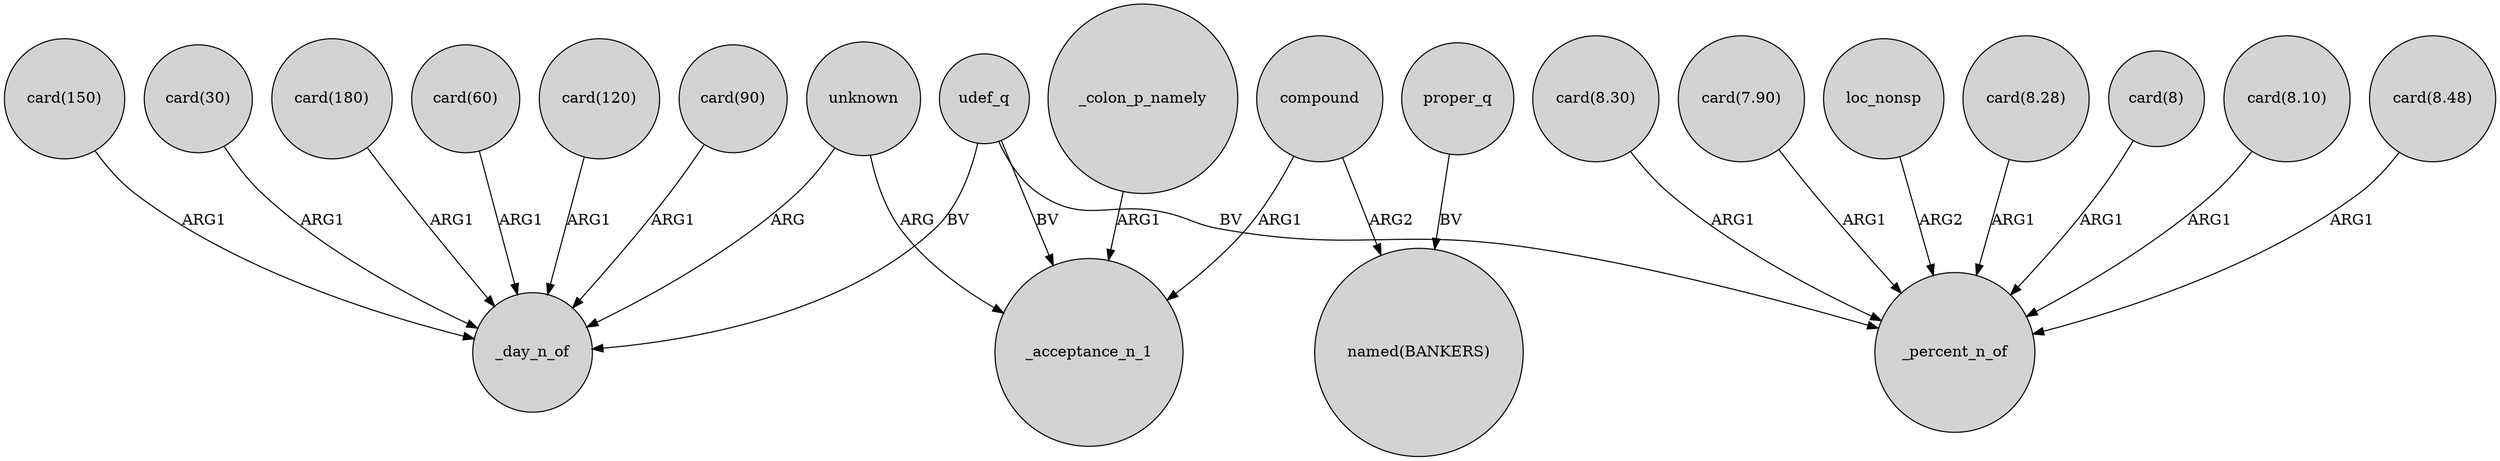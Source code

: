 digraph {
	node [shape=circle style=filled]
	"card(180)" -> _day_n_of [label=ARG1]
	unknown -> _day_n_of [label=ARG]
	compound -> _acceptance_n_1 [label=ARG1]
	proper_q -> "named(BANKERS)" [label=BV]
	"card(8.48)" -> _percent_n_of [label=ARG1]
	"card(60)" -> _day_n_of [label=ARG1]
	udef_q -> _day_n_of [label=BV]
	"card(8.30)" -> _percent_n_of [label=ARG1]
	_colon_p_namely -> _acceptance_n_1 [label=ARG1]
	"card(120)" -> _day_n_of [label=ARG1]
	"card(7.90)" -> _percent_n_of [label=ARG1]
	loc_nonsp -> _percent_n_of [label=ARG2]
	"card(90)" -> _day_n_of [label=ARG1]
	"card(8.28)" -> _percent_n_of [label=ARG1]
	unknown -> _acceptance_n_1 [label=ARG]
	"card(150)" -> _day_n_of [label=ARG1]
	"card(8)" -> _percent_n_of [label=ARG1]
	udef_q -> _percent_n_of [label=BV]
	"card(8.10)" -> _percent_n_of [label=ARG1]
	"card(30)" -> _day_n_of [label=ARG1]
	udef_q -> _acceptance_n_1 [label=BV]
	compound -> "named(BANKERS)" [label=ARG2]
}
